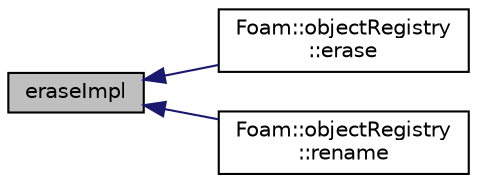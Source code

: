 digraph "eraseImpl"
{
  bgcolor="transparent";
  edge [fontname="Helvetica",fontsize="10",labelfontname="Helvetica",labelfontsize="10"];
  node [fontname="Helvetica",fontsize="10",shape=record];
  rankdir="LR";
  Node1 [label="eraseImpl",height=0.2,width=0.4,color="black", fillcolor="grey75", style="filled" fontcolor="black"];
  Node1 -> Node2 [dir="back",color="midnightblue",fontsize="10",style="solid",fontname="Helvetica"];
  Node2 [label="Foam::objectRegistry\l::erase",height=0.2,width=0.4,color="black",URL="$classFoam_1_1objectRegistry.html#a3e3cd614615ae038a6a153bfd71b3ffa",tooltip="Remove entries given by the listed keys. "];
  Node1 -> Node3 [dir="back",color="midnightblue",fontsize="10",style="solid",fontname="Helvetica"];
  Node3 [label="Foam::objectRegistry\l::rename",height=0.2,width=0.4,color="black",URL="$classFoam_1_1objectRegistry.html#af41376d1e0031e06613d5ce3c740cf7d",tooltip="Rename. "];
}
